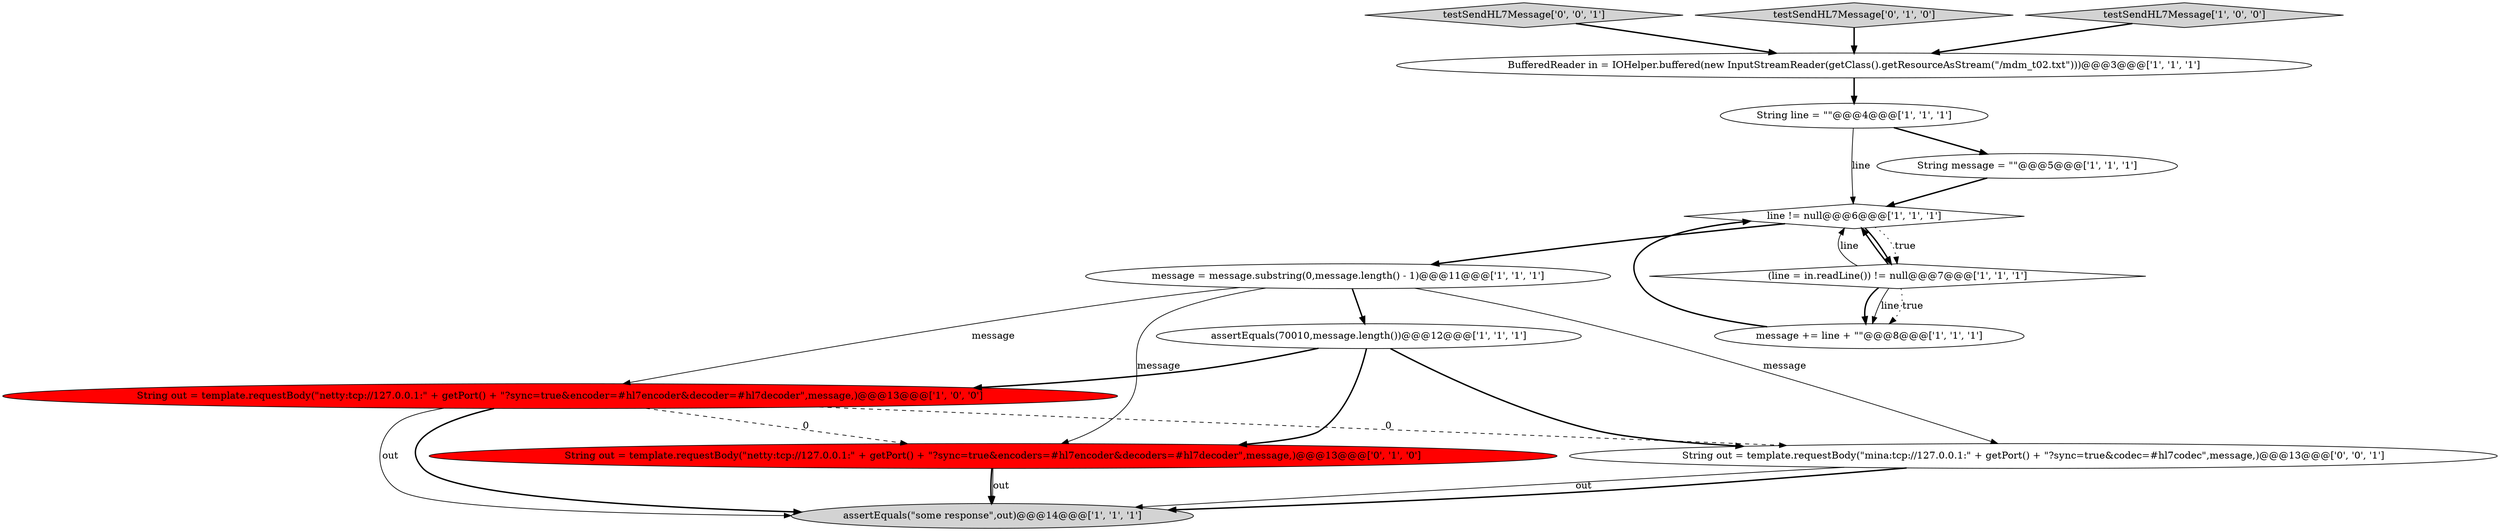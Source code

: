 digraph {
7 [style = filled, label = "message = message.substring(0,message.length() - 1)@@@11@@@['1', '1', '1']", fillcolor = white, shape = ellipse image = "AAA0AAABBB1BBB"];
4 [style = filled, label = "BufferedReader in = IOHelper.buffered(new InputStreamReader(getClass().getResourceAsStream(\"/mdm_t02.txt\")))@@@3@@@['1', '1', '1']", fillcolor = white, shape = ellipse image = "AAA0AAABBB1BBB"];
10 [style = filled, label = "message += line + \"\"@@@8@@@['1', '1', '1']", fillcolor = white, shape = ellipse image = "AAA0AAABBB1BBB"];
13 [style = filled, label = "testSendHL7Message['0', '0', '1']", fillcolor = lightgray, shape = diamond image = "AAA0AAABBB3BBB"];
12 [style = filled, label = "testSendHL7Message['0', '1', '0']", fillcolor = lightgray, shape = diamond image = "AAA0AAABBB2BBB"];
14 [style = filled, label = "String out = template.requestBody(\"mina:tcp://127.0.0.1:\" + getPort() + \"?sync=true&codec=#hl7codec\",message,)@@@13@@@['0', '0', '1']", fillcolor = white, shape = ellipse image = "AAA0AAABBB3BBB"];
1 [style = filled, label = "assertEquals(70010,message.length())@@@12@@@['1', '1', '1']", fillcolor = white, shape = ellipse image = "AAA0AAABBB1BBB"];
2 [style = filled, label = "String line = \"\"@@@4@@@['1', '1', '1']", fillcolor = white, shape = ellipse image = "AAA0AAABBB1BBB"];
8 [style = filled, label = "testSendHL7Message['1', '0', '0']", fillcolor = lightgray, shape = diamond image = "AAA0AAABBB1BBB"];
11 [style = filled, label = "String out = template.requestBody(\"netty:tcp://127.0.0.1:\" + getPort() + \"?sync=true&encoders=#hl7encoder&decoders=#hl7decoder\",message,)@@@13@@@['0', '1', '0']", fillcolor = red, shape = ellipse image = "AAA1AAABBB2BBB"];
9 [style = filled, label = "line != null@@@6@@@['1', '1', '1']", fillcolor = white, shape = diamond image = "AAA0AAABBB1BBB"];
3 [style = filled, label = "String out = template.requestBody(\"netty:tcp://127.0.0.1:\" + getPort() + \"?sync=true&encoder=#hl7encoder&decoder=#hl7decoder\",message,)@@@13@@@['1', '0', '0']", fillcolor = red, shape = ellipse image = "AAA1AAABBB1BBB"];
0 [style = filled, label = "String message = \"\"@@@5@@@['1', '1', '1']", fillcolor = white, shape = ellipse image = "AAA0AAABBB1BBB"];
5 [style = filled, label = "(line = in.readLine()) != null@@@7@@@['1', '1', '1']", fillcolor = white, shape = diamond image = "AAA0AAABBB1BBB"];
6 [style = filled, label = "assertEquals(\"some response\",out)@@@14@@@['1', '1', '1']", fillcolor = lightgray, shape = ellipse image = "AAA0AAABBB1BBB"];
5->9 [style = solid, label="line"];
5->10 [style = bold, label=""];
5->10 [style = solid, label="line"];
0->9 [style = bold, label=""];
7->1 [style = bold, label=""];
5->9 [style = bold, label=""];
3->6 [style = solid, label="out"];
5->10 [style = dotted, label="true"];
11->6 [style = bold, label=""];
7->3 [style = solid, label="message"];
1->3 [style = bold, label=""];
2->9 [style = solid, label="line"];
3->6 [style = bold, label=""];
4->2 [style = bold, label=""];
9->7 [style = bold, label=""];
1->11 [style = bold, label=""];
2->0 [style = bold, label=""];
14->6 [style = solid, label="out"];
12->4 [style = bold, label=""];
7->14 [style = solid, label="message"];
9->5 [style = bold, label=""];
1->14 [style = bold, label=""];
10->9 [style = bold, label=""];
8->4 [style = bold, label=""];
3->14 [style = dashed, label="0"];
14->6 [style = bold, label=""];
7->11 [style = solid, label="message"];
3->11 [style = dashed, label="0"];
11->6 [style = solid, label="out"];
13->4 [style = bold, label=""];
9->5 [style = dotted, label="true"];
}
